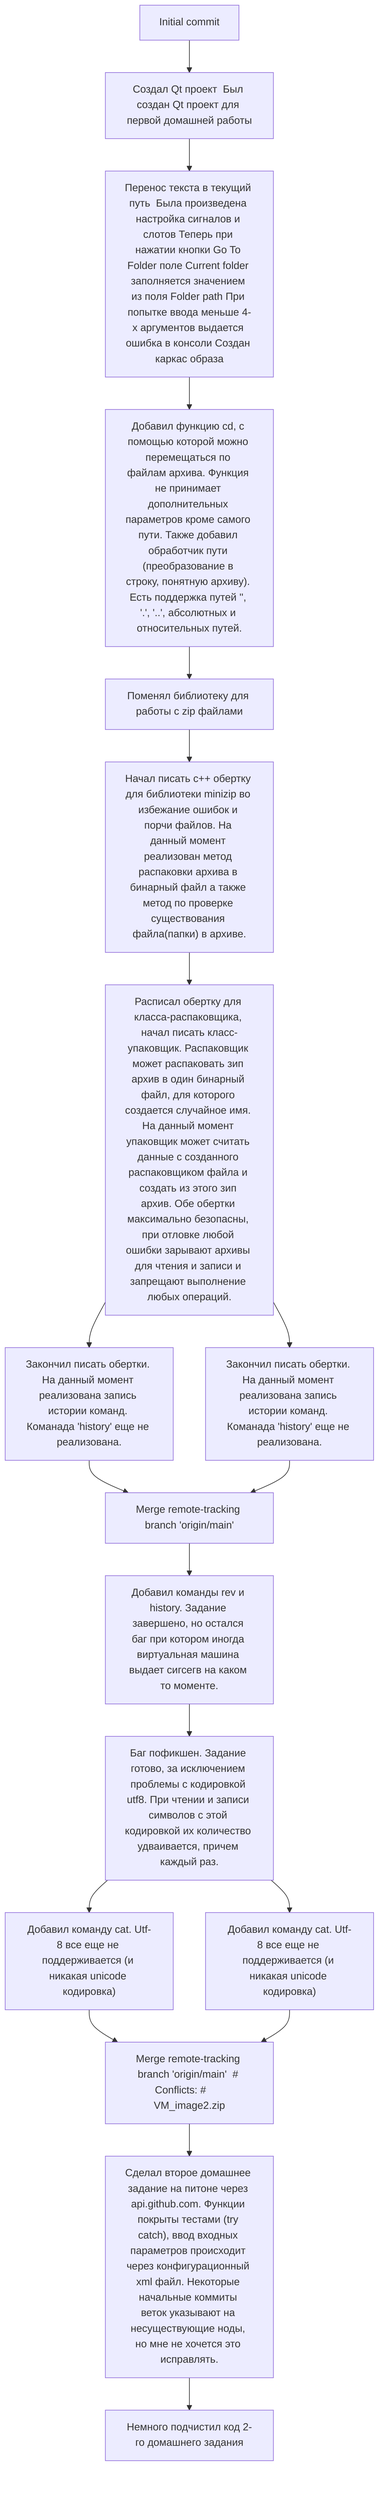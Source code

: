 graph TD
C56f791db14bd8061e6269a93c0e06f56e9039e9b["Немного подчистил код 2-го домашнего задания"]
C4f00566a0a5bdb28ae06336b0a906e480dfe916e --> C56f791db14bd8061e6269a93c0e06f56e9039e9b
C4f00566a0a5bdb28ae06336b0a906e480dfe916e["Сделал второе домашнее задание на питоне через api.github.com. Функции покрыты тестами (try catch), ввод входных параметров происходит через конфигурационный xml файл. Некоторые начальные коммиты веток указывают на несуществующие ноды, но мне не хочется это исправлять."]
Cbce76f5238589ebdeccced69853190efc706a6d1 --> C4f00566a0a5bdb28ae06336b0a906e480dfe916e
Cbce76f5238589ebdeccced69853190efc706a6d1["Merge remote-tracking branch 'origin/main'  # Conflicts: #	VM_image2.zip"]
C02e70b1c685eb71cf80af25e8ccbe3c01c9833b2 --> Cbce76f5238589ebdeccced69853190efc706a6d1
Cf46d87b925f0b322ab7e51f8fd59b3b0499f3d93 --> Cbce76f5238589ebdeccced69853190efc706a6d1
C02e70b1c685eb71cf80af25e8ccbe3c01c9833b2["Добавил команду cat. Utf-8 все еще не поддерживается (и никакая unicode кодировка)"]
C2700d278b3649ab066fc32c60ad850ee0b4ae144 --> C02e70b1c685eb71cf80af25e8ccbe3c01c9833b2
Cf46d87b925f0b322ab7e51f8fd59b3b0499f3d93["Добавил команду cat. Utf-8 все еще не поддерживается (и никакая unicode кодировка)"]
C2700d278b3649ab066fc32c60ad850ee0b4ae144 --> Cf46d87b925f0b322ab7e51f8fd59b3b0499f3d93
C2700d278b3649ab066fc32c60ad850ee0b4ae144["Баг пофикшен. Задание готово, за исключением проблемы с кодировкой utf8. При чтении и записи символов с этой кодировкой их количество удваивается, причем каждый раз."]
Cfd7b56652170c0c034be016d946939059b5037db --> C2700d278b3649ab066fc32c60ad850ee0b4ae144
Cfd7b56652170c0c034be016d946939059b5037db["Добавил команды rev и history. Задание завершено, но остался баг при котором иногда виртуальная машина выдает сигсегв на каком то моменте."]
Cc3010590d28bfbe14bcffb7a0ed17fd40245260c --> Cfd7b56652170c0c034be016d946939059b5037db
Cc3010590d28bfbe14bcffb7a0ed17fd40245260c["Merge remote-tracking branch 'origin/main'"]
C76e0fad953440a8dc0e8275dd040f4c85e6d03c3 --> Cc3010590d28bfbe14bcffb7a0ed17fd40245260c
C94cd446cc19f2ddf97de1bb3e64e39ad291be3c0 --> Cc3010590d28bfbe14bcffb7a0ed17fd40245260c
C76e0fad953440a8dc0e8275dd040f4c85e6d03c3["Закончил писать обертки. На данный момент реализована запись истории команд. Команада 'history' еще не реализована."]
C4571fdc4c601d00e60df450c98bcc484ccc8b356 --> C76e0fad953440a8dc0e8275dd040f4c85e6d03c3
C94cd446cc19f2ddf97de1bb3e64e39ad291be3c0["Закончил писать обертки. На данный момент реализована запись истории команд. Команада 'history' еще не реализована."]
C4571fdc4c601d00e60df450c98bcc484ccc8b356 --> C94cd446cc19f2ddf97de1bb3e64e39ad291be3c0
C4571fdc4c601d00e60df450c98bcc484ccc8b356["Расписал обертку для класса-распаковщика, начал писать класс-упаковщик. Распаковщик может распаковать зип архив в один бинарный файл, для которого создается случайное имя. На данный момент упаковщик может считать данные с созданного распаковщиком файла и создать из этого зип архив. Обе обертки максимально безопасны, при отловке любой ошибки зарывают архивы для чтения и записи и запрещают выполнение любых операций."]
C4c1a15985b6abeb941b043ac0b709ffbfb05c54c --> C4571fdc4c601d00e60df450c98bcc484ccc8b356
C4c1a15985b6abeb941b043ac0b709ffbfb05c54c["Начал писать c++ обертку для библиотеки minizip во избежание ошибок и порчи файлов. На данный момент реализован метод распаковки архива в бинарный файл а также метод по проверке существования файла(папки) в архиве."]
C891ead3b6b65248229fe4dc8ea8bcf613666b2ca --> C4c1a15985b6abeb941b043ac0b709ffbfb05c54c
C891ead3b6b65248229fe4dc8ea8bcf613666b2ca["Поменял библиотеку для работы с zip файлами"]
C3b6124a3d018ea00f1f0b214de815f4f82636ae8 --> C891ead3b6b65248229fe4dc8ea8bcf613666b2ca
C3b6124a3d018ea00f1f0b214de815f4f82636ae8["Добавил функцию cd, с помощью которой можно перемещаться по файлам архива. Функция не принимает дополнительных параметров кроме самого пути. Также добавил обработчик пути (преобразование в строку, понятную архиву). Есть поддержка путей '', '.', '..', абсолютных и относительных путей."]
Cf69b0a793f75ae47977887a42f36c4af37f48b85 --> C3b6124a3d018ea00f1f0b214de815f4f82636ae8
Cf69b0a793f75ae47977887a42f36c4af37f48b85["Перенос текста в текущий путь  Была произведена настройка сигналов и слотов Теперь при нажатии кнопки Go To Folder поле Current folder заполняется значением из поля Folder path При попытке ввода меньше 4-х аргументов выдается ошибка в консоли Создан каркас образа"]
C472d9dbc45c41aa4f1788edda4f91bc151adda4e --> Cf69b0a793f75ae47977887a42f36c4af37f48b85
C472d9dbc45c41aa4f1788edda4f91bc151adda4e["Создал Qt проект  Был создан Qt проект для первой домашней работы"]
C2600903d871bbb5c28548087536707c826ca0ec8 --> C472d9dbc45c41aa4f1788edda4f91bc151adda4e
C2600903d871bbb5c28548087536707c826ca0ec8["Initial commit"]